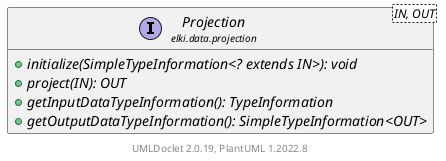 @startuml
    remove .*\.(Instance|Par|Parameterizer|Factory)$
    set namespaceSeparator none
    hide empty fields
    hide empty methods

    interface "<size:14>Projection\n<size:10>elki.data.projection" as elki.data.projection.Projection<IN, OUT> [[Projection.html]] {
        {abstract} +initialize(SimpleTypeInformation<? extends IN>): void
        {abstract} +project(IN): OUT
        {abstract} +getInputDataTypeInformation(): TypeInformation
        {abstract} +getOutputDataTypeInformation(): SimpleTypeInformation<OUT>
    }

    center footer UMLDoclet 2.0.19, PlantUML 1.2022.8
@enduml
